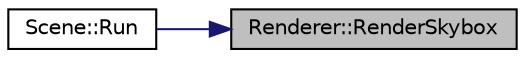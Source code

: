 digraph "Renderer::RenderSkybox"
{
 // LATEX_PDF_SIZE
  edge [fontname="Helvetica",fontsize="10",labelfontname="Helvetica",labelfontsize="10"];
  node [fontname="Helvetica",fontsize="10",shape=record];
  rankdir="RL";
  Node1 [label="Renderer::RenderSkybox",height=0.2,width=0.4,color="black", fillcolor="grey75", style="filled", fontcolor="black",tooltip="Renders the sky box."];
  Node1 -> Node2 [dir="back",color="midnightblue",fontsize="10",style="solid"];
  Node2 [label="Scene::Run",height=0.2,width=0.4,color="black", fillcolor="white", style="filled",URL="$class_scene.html#acaa19d509c2a82c3493085c5f1217e15",tooltip="Runs the scene, setting up objects for rendering and changes."];
}
